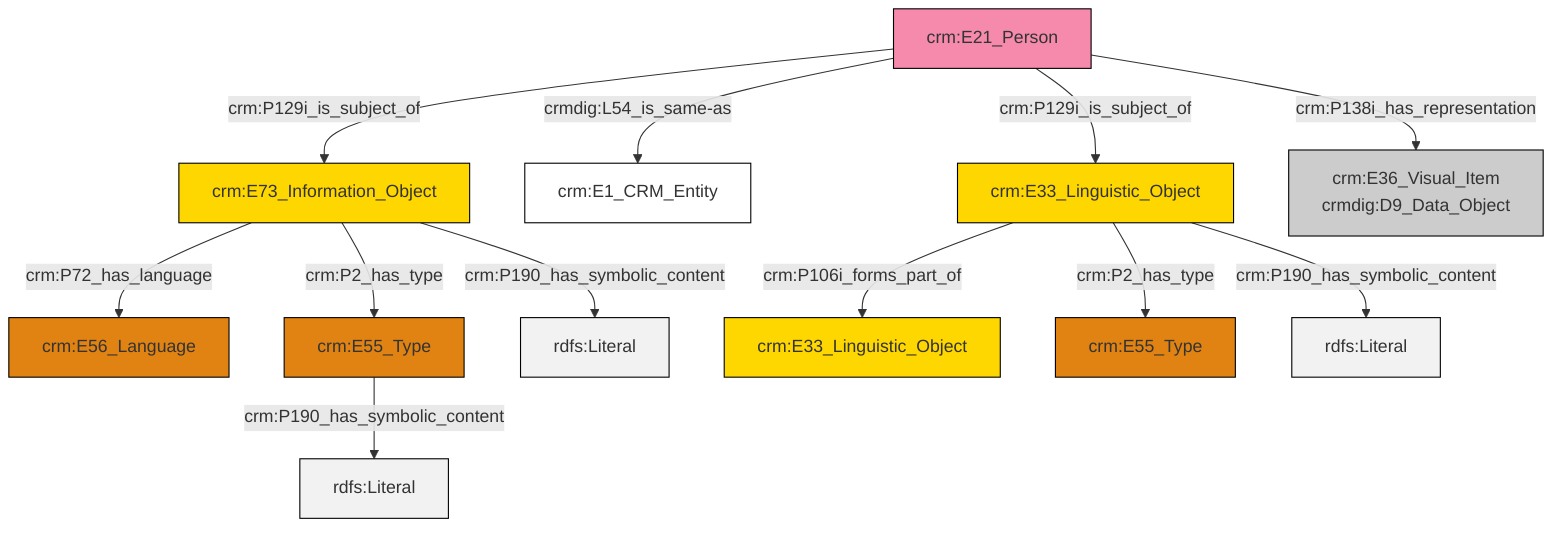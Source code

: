graph TD
classDef Literal fill:#f2f2f2,stroke:#000000;
classDef CRM_Entity fill:#FFFFFF,stroke:#000000;
classDef Temporal_Entity fill:#00C9E6, stroke:#000000;
classDef Type fill:#E18312, stroke:#000000;
classDef Time-Span fill:#2C9C91, stroke:#000000;
classDef Appellation fill:#FFEB7F, stroke:#000000;
classDef Place fill:#008836, stroke:#000000;
classDef Persistent_Item fill:#B266B2, stroke:#000000;
classDef Conceptual_Object fill:#FFD700, stroke:#000000;
classDef Physical_Thing fill:#D2B48C, stroke:#000000;
classDef Actor fill:#f58aad, stroke:#000000;
classDef PC_Classes fill:#4ce600, stroke:#000000;
classDef Multi fill:#cccccc,stroke:#000000;

2["crm:E33_Linguistic_Object"]:::Conceptual_Object -->|crm:P106i_forms_part_of| 3["crm:E33_Linguistic_Object"]:::Conceptual_Object
4["crm:E73_Information_Object"]:::Conceptual_Object -->|crm:P72_has_language| 5["crm:E56_Language"]:::Type
0["crm:E21_Person"]:::Actor -->|crm:P129i_is_subject_of| 4["crm:E73_Information_Object"]:::Conceptual_Object
2["crm:E33_Linguistic_Object"]:::Conceptual_Object -->|crm:P2_has_type| 12["crm:E55_Type"]:::Type
2["crm:E33_Linguistic_Object"]:::Conceptual_Object -->|crm:P190_has_symbolic_content| 14[rdfs:Literal]:::Literal
4["crm:E73_Information_Object"]:::Conceptual_Object -->|crm:P2_has_type| 9["crm:E55_Type"]:::Type
0["crm:E21_Person"]:::Actor -->|crmdig:L54_is_same-as| 15["crm:E1_CRM_Entity"]:::CRM_Entity
0["crm:E21_Person"]:::Actor -->|crm:P129i_is_subject_of| 2["crm:E33_Linguistic_Object"]:::Conceptual_Object
9["crm:E55_Type"]:::Type -->|crm:P190_has_symbolic_content| 18[rdfs:Literal]:::Literal
0["crm:E21_Person"]:::Actor -->|crm:P138i_has_representation| 6["crm:E36_Visual_Item<br>crmdig:D9_Data_Object"]:::Multi
4["crm:E73_Information_Object"]:::Conceptual_Object -->|crm:P190_has_symbolic_content| 22[rdfs:Literal]:::Literal